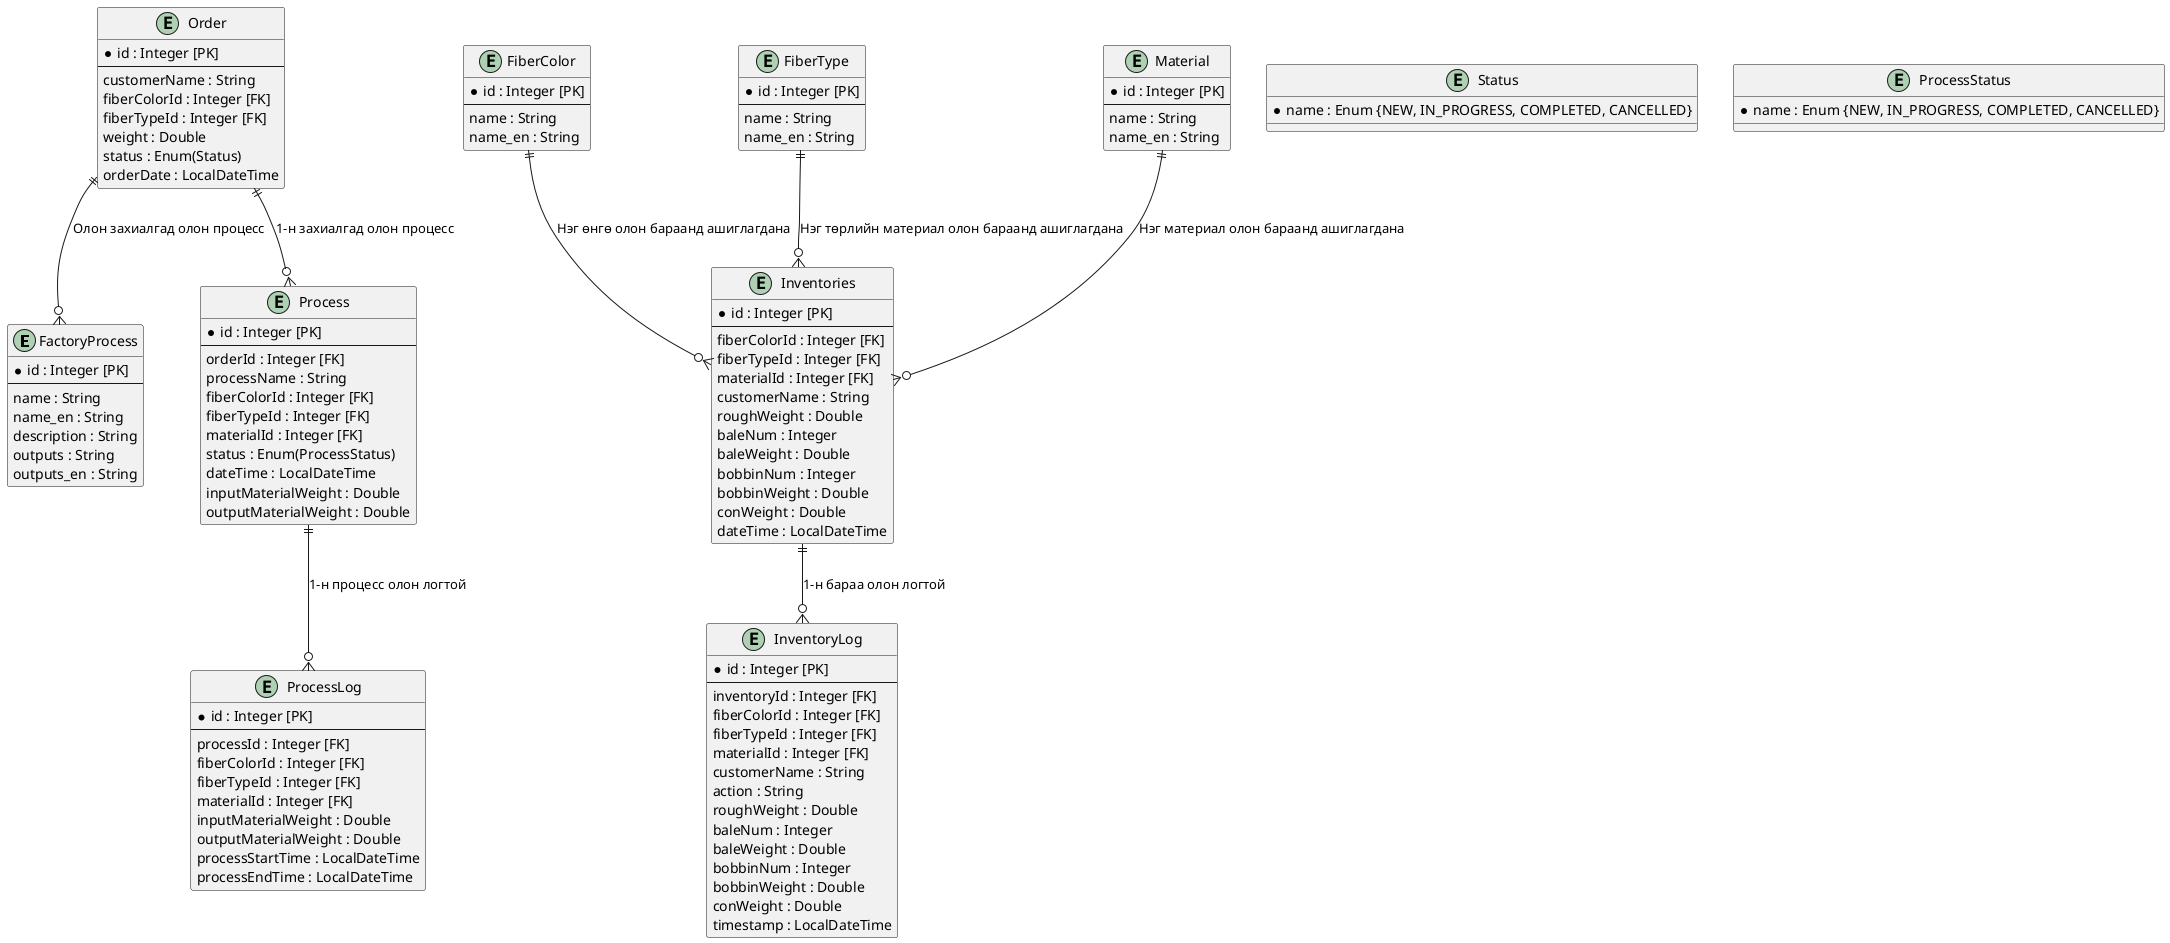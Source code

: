 @startuml
entity "FactoryProcess" {
    * id : Integer [PK]
    ---
    name : String
    name_en : String
    description : String
    outputs : String
    outputs_en : String
}

entity "FiberColor" {
    * id : Integer [PK]
    ---
    name : String
    name_en : String
}

entity "FiberType" {
    * id : Integer [PK]
    ---
    name : String
    name_en : String
}

entity "Material" {
    * id : Integer [PK]
    ---
    name : String
    name_en : String
}

entity "Inventories" {
    * id : Integer [PK]
    ---
    fiberColorId : Integer [FK]
    fiberTypeId : Integer [FK]
    materialId : Integer [FK]
    customerName : String
    roughWeight : Double
    baleNum : Integer
    baleWeight : Double
    bobbinNum : Integer
    bobbinWeight : Double
    conWeight : Double
    dateTime : LocalDateTime
}

entity "InventoryLog" {
    * id : Integer [PK]
    ---
    inventoryId : Integer [FK]
    fiberColorId : Integer [FK]
    fiberTypeId : Integer [FK]
    materialId : Integer [FK]
    customerName : String
    action : String
    roughWeight : Double
    baleNum : Integer
    baleWeight : Double
    bobbinNum : Integer
    bobbinWeight : Double
    conWeight : Double
    timestamp : LocalDateTime
}

entity "Order" {
    * id : Integer [PK]
    ---
    customerName : String
    fiberColorId : Integer [FK]
    fiberTypeId : Integer [FK]
    weight : Double
    status : Enum(Status)
    orderDate : LocalDateTime
}

entity "Process" {
    * id : Integer [PK]
    ---
    orderId : Integer [FK]
    processName : String
    fiberColorId : Integer [FK]
    fiberTypeId : Integer [FK]
    materialId : Integer [FK]
    status : Enum(ProcessStatus)
    dateTime : LocalDateTime
    inputMaterialWeight : Double
    outputMaterialWeight : Double
}

entity "ProcessLog" {
    * id : Integer [PK]
    ---
    processId : Integer [FK]
    fiberColorId : Integer [FK]
    fiberTypeId : Integer [FK]
    materialId : Integer [FK]
    inputMaterialWeight : Double
    outputMaterialWeight : Double
    processStartTime : LocalDateTime
    processEndTime : LocalDateTime
}

entity "Status" {
    * name : Enum {NEW, IN_PROGRESS, COMPLETED, CANCELLED}
}

entity "ProcessStatus" {
    * name : Enum {NEW, IN_PROGRESS, COMPLETED, CANCELLED}
}

FiberColor ||--o{ Inventories : "Нэг өнгө олон бараанд ашиглагдана"
FiberType ||--o{ Inventories : "Нэг төрлийн материал олон бараанд ашиглагдана"
Material ||--o{ Inventories : "Нэг материал олон бараанд ашиглагдана"
Order ||--o{ Process : "1-н захиалгад олон процесс"
Order ||--o{ FactoryProcess : "Олон захиалгад олон процесс"
Process ||--o{ ProcessLog : "1-н процесс олон логтой"
Inventories ||--o{ InventoryLog : "1-н бараа олон логтой"
@enduml
